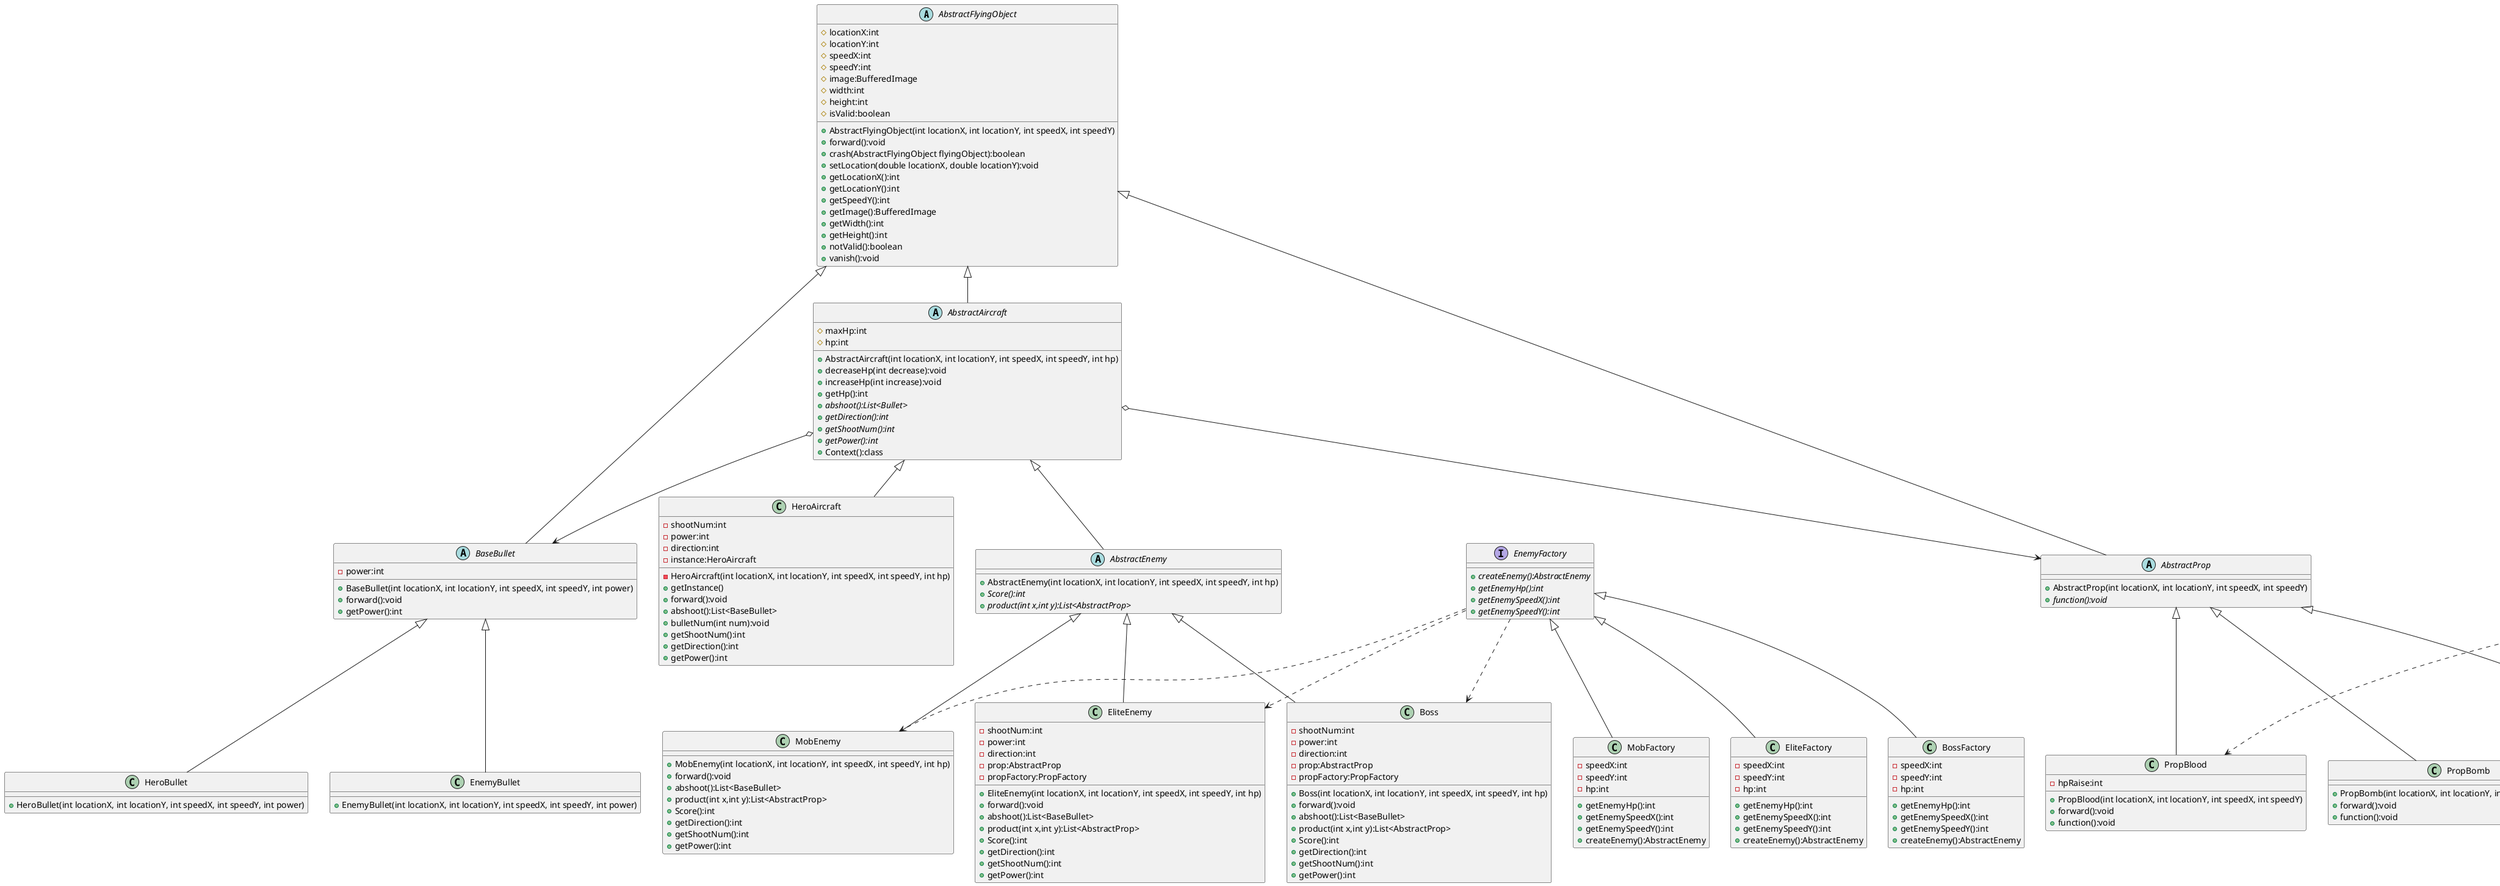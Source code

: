 @startuml
'https://plantuml.com/class-diagram

abstract class AbstractFlyingObject
{
    # locationX:int
    # locationY:int
    # speedX:int
    # speedY:int
    # image:BufferedImage
    # width:int
    # height:int
    # isValid:boolean

    + AbstractFlyingObject(int locationX, int locationY, int speedX, int speedY)
    + forward():void
    + crash(AbstractFlyingObject flyingObject):boolean
    + setLocation(double locationX, double locationY):void
    + getLocationX():int
    + getLocationY():int
    + getSpeedY():int
    + getImage():BufferedImage
    + getWidth():int
    + getHeight():int
    + notValid():boolean
    + vanish():void
}
abstract class AbstractAircraft
{
	# maxHp:int
    # hp:int
    + AbstractAircraft(int locationX, int locationY, int speedX, int speedY, int hp)
    + decreaseHp(int decrease):void
    + increaseHp(int increase):void
    + getHp():int
    + {abstract} abshoot():List<Bullet>
    + {abstract} getDirection():int
    + {abstract} getShootNum():int
    + {abstract} getPower():int
    + Context():class
 }

abstract class BaseBullet
{
    - power:int
    + BaseBullet(int locationX, int locationY, int speedX, int speedY, int power)
    + forward():void
	+ getPower():int
}

class HeroBullet
{
    +HeroBullet(int locationX, int locationY, int speedX, int speedY, int power)
}

class EnemyBullet
{
    +EnemyBullet(int locationX, int locationY, int speedX, int speedY, int power)
}

class HeroAircraft {
    - shootNum:int
    - power:int
    - direction:int
    - instance:HeroAircraft
    - HeroAircraft(int locationX, int locationY, int speedX, int speedY, int hp)
    + getInstance()
    + forward():void
    + abshoot():List<BaseBullet>
    + bulletNum(int num):void
    + getShootNum():int
    + getDirection():int
    + getPower():int
}

abstract class AbstractEnemy
{
    + AbstractEnemy(int locationX, int locationY, int speedX, int speedY, int hp)
    + {abstract}Score():int
    + {abstract}product(int x,int y):List<AbstractProp>
}

interface EnemyFactory
{
    + {abstract} createEnemy():AbstractEnemy
    + {abstract} getEnemyHp():int
    + {abstract} getEnemySpeedX():int
    + {abstract} getEnemySpeedY():int
}

class MobEnemy
{
    + MobEnemy(int locationX, int locationY, int speedX, int speedY, int hp)
    + forward():void
    + abshoot():List<BaseBullet>
    + product(int x,int y):List<AbstractProp>
    + Score():int
    + getDirection():int
    + getShootNum():int
    + getPower():int
}

class EliteEnemy
{
    - shootNum:int
    - power:int
    - direction:int
    - prop:AbstractProp
    - propFactory:PropFactory
    + EliteEnemy(int locationX, int locationY, int speedX, int speedY, int hp)
    + forward():void
    + abshoot():List<BaseBullet>
    + product(int x,int y):List<AbstractProp>
    + Score():int
    + getDirection():int
    + getShootNum():int
    + getPower():int
}

class Boss
{
    - shootNum:int
    - power:int
    - direction:int
    - prop:AbstractProp
    - propFactory:PropFactory
    + Boss(int locationX, int locationY, int speedX, int speedY, int hp)
    + forward():void
    + abshoot():List<BaseBullet>
    + product(int x,int y):List<AbstractProp>
    + Score():int
    + getDirection():int
    + getShootNum():int
    + getPower():int
}

class MobFactory
{
    -speedX:int
    -speedY:int
    -hp:int
    +getEnemyHp():int
    +getEnemySpeedX():int
    +getEnemySpeedY():int
    +createEnemy():AbstractEnemy
}

class EliteFactory
{
    -speedX:int
    -speedY:int
    -hp:int
    +getEnemyHp():int
    +getEnemySpeedX():int
    +getEnemySpeedY():int
    +createEnemy():AbstractEnemy
}

class BossFactory
{
    -speedX:int
    -speedY:int
    -hp:int
    +getEnemyHp():int
    +getEnemySpeedX():int
    +getEnemySpeedY():int
    +createEnemy():AbstractEnemy
}

abstract class AbstractProp
{
     + AbstractProp(int locationX, int locationY, int speedX, int speedY)
     + {abstract} function():void
}

interface PropFactory
{
    +{abstract} createProp(int locationX,int locationY):AbstractProp
}

class PropBlood
{
    - hpRaise:int
    + PropBlood(int locationX, int locationY, int speedX, int speedY)
    + forward():void
    + function():void
}

class PropBomb
{
    + PropBomb(int locationX, int locationY, int speedX, int speedY)
    + forward():void
    + function():void
}

class PropBullet
{
    + PropBullet(int locationX, int locationY, int speedX, int speedY)
    + forward():void
    + function():void
}

class BloodFactory
{
    + createProp(int locationX, int locationY):AbstractProp
}

class BombFactory
{
    + createProp(int locationX, int locationY):AbstractProp
}

class BulletFactory
{
    + createProp(int locationX, int locationY):AbstractProp
}
AbstractFlyingObject <|-- AbstractAircraft
AbstractFlyingObject <|-- BaseBullet
AbstractFlyingObject <|-- AbstractProp

AbstractAircraft <|-- HeroAircraft
AbstractAircraft <|-- AbstractEnemy
AbstractEnemy <|-- MobEnemy
AbstractEnemy <|-- EliteEnemy
AbstractEnemy <|-- Boss

EnemyFactory <|-- MobFactory
EnemyFactory <|-- EliteFactory
EnemyFactory <|-- BossFactory

EnemyFactory ..> MobEnemy
EnemyFactory ..> EliteEnemy
EnemyFactory ..> Boss

BaseBullet <|-- HeroBullet
BaseBullet <|-- EnemyBullet

AbstractProp <|-- PropBlood
AbstractProp <|-- PropBomb
AbstractProp <|-- PropBullet

PropFactory <|-- BloodFactory
PropFactory <|-- BombFactory
PropFactory <|-- BulletFactory

PropFactory ..> PropBlood
PropFactory ..> PropBomb
PropFactory ..> PropBullet

AbstractAircraft o--> BaseBullet
AbstractAircraft o--> AbstractProp
@enduml